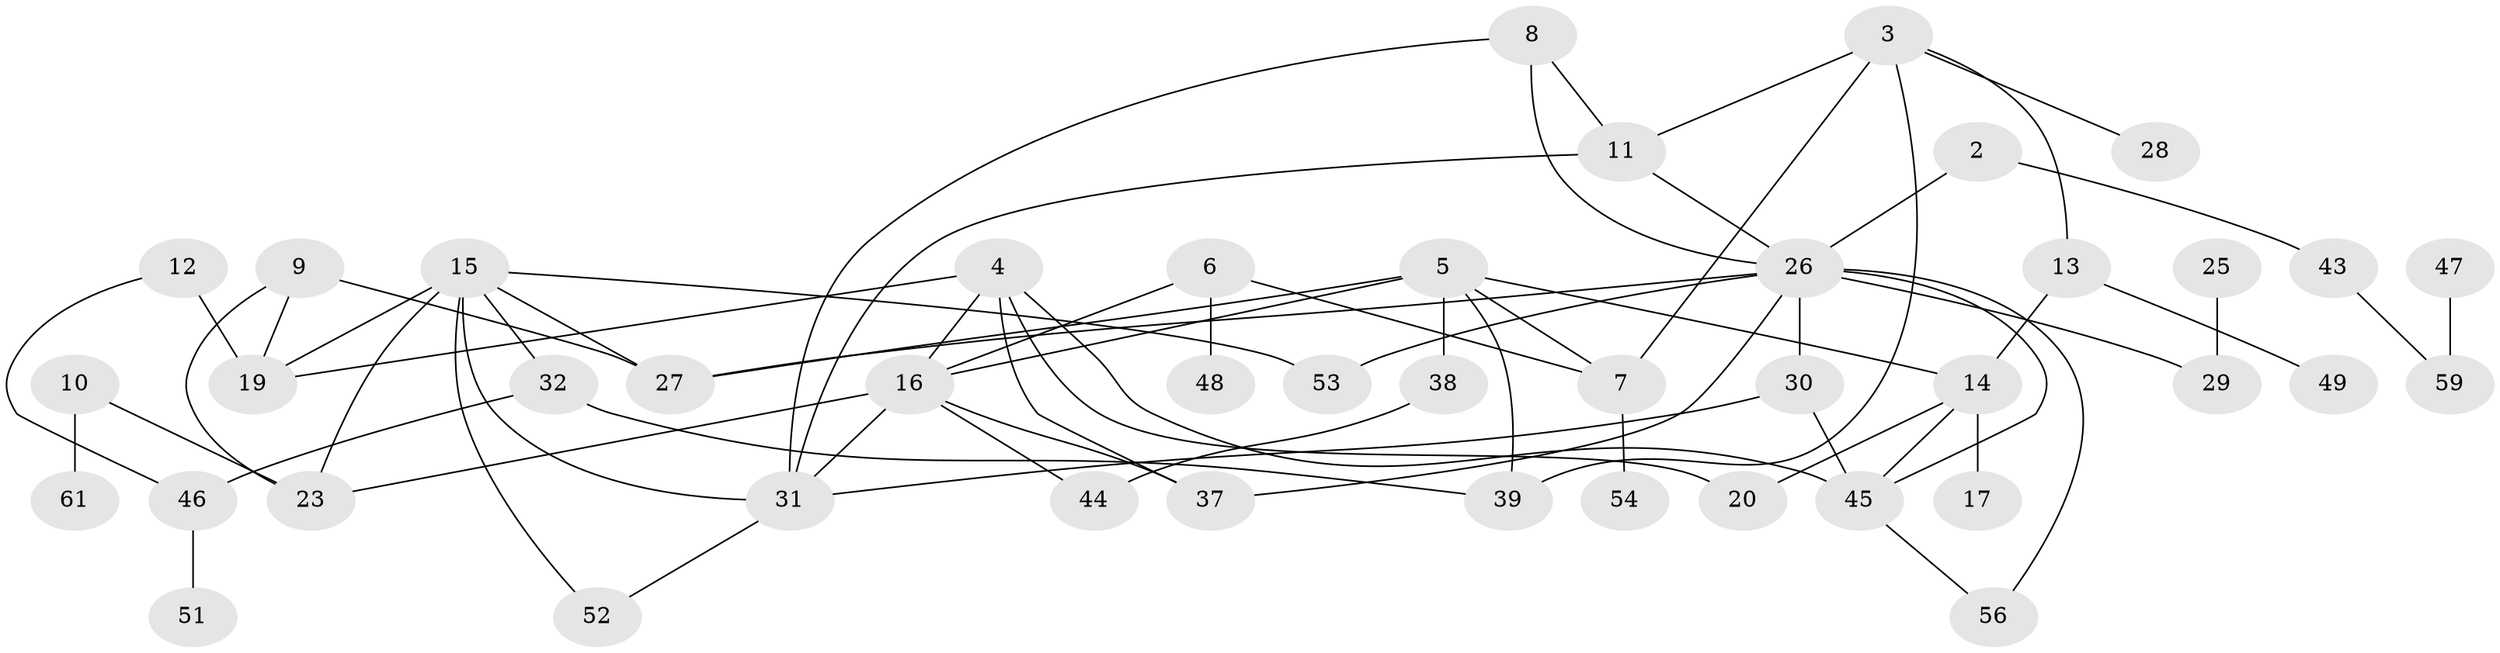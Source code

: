 // original degree distribution, {0: 0.0967741935483871, 2: 0.24193548387096775, 4: 0.12903225806451613, 5: 0.04838709677419355, 6: 0.016129032258064516, 3: 0.18548387096774194, 1: 0.28225806451612906}
// Generated by graph-tools (version 1.1) at 2025/33/03/09/25 02:33:22]
// undirected, 44 vertices, 68 edges
graph export_dot {
graph [start="1"]
  node [color=gray90,style=filled];
  2;
  3;
  4;
  5;
  6;
  7;
  8;
  9;
  10;
  11;
  12;
  13;
  14;
  15;
  16;
  17;
  19;
  20;
  23;
  25;
  26;
  27;
  28;
  29;
  30;
  31;
  32;
  37;
  38;
  39;
  43;
  44;
  45;
  46;
  47;
  48;
  49;
  51;
  52;
  53;
  54;
  56;
  59;
  61;
  2 -- 26 [weight=1.0];
  2 -- 43 [weight=1.0];
  3 -- 7 [weight=1.0];
  3 -- 11 [weight=1.0];
  3 -- 13 [weight=1.0];
  3 -- 28 [weight=1.0];
  3 -- 39 [weight=1.0];
  4 -- 16 [weight=1.0];
  4 -- 19 [weight=2.0];
  4 -- 20 [weight=1.0];
  4 -- 37 [weight=1.0];
  4 -- 45 [weight=2.0];
  5 -- 7 [weight=1.0];
  5 -- 14 [weight=1.0];
  5 -- 16 [weight=2.0];
  5 -- 27 [weight=1.0];
  5 -- 38 [weight=1.0];
  5 -- 39 [weight=1.0];
  6 -- 7 [weight=1.0];
  6 -- 16 [weight=1.0];
  6 -- 48 [weight=1.0];
  7 -- 54 [weight=1.0];
  8 -- 11 [weight=1.0];
  8 -- 26 [weight=1.0];
  8 -- 31 [weight=1.0];
  9 -- 19 [weight=1.0];
  9 -- 23 [weight=1.0];
  9 -- 27 [weight=1.0];
  10 -- 23 [weight=1.0];
  10 -- 61 [weight=1.0];
  11 -- 26 [weight=1.0];
  11 -- 31 [weight=1.0];
  12 -- 19 [weight=2.0];
  12 -- 46 [weight=1.0];
  13 -- 14 [weight=1.0];
  13 -- 49 [weight=1.0];
  14 -- 17 [weight=1.0];
  14 -- 20 [weight=1.0];
  14 -- 45 [weight=1.0];
  15 -- 19 [weight=1.0];
  15 -- 23 [weight=1.0];
  15 -- 27 [weight=1.0];
  15 -- 31 [weight=1.0];
  15 -- 32 [weight=1.0];
  15 -- 52 [weight=1.0];
  15 -- 53 [weight=1.0];
  16 -- 23 [weight=1.0];
  16 -- 31 [weight=1.0];
  16 -- 37 [weight=1.0];
  16 -- 44 [weight=1.0];
  25 -- 29 [weight=1.0];
  26 -- 27 [weight=1.0];
  26 -- 29 [weight=1.0];
  26 -- 30 [weight=1.0];
  26 -- 37 [weight=1.0];
  26 -- 45 [weight=1.0];
  26 -- 53 [weight=1.0];
  26 -- 56 [weight=1.0];
  30 -- 31 [weight=1.0];
  30 -- 45 [weight=1.0];
  31 -- 52 [weight=1.0];
  32 -- 39 [weight=1.0];
  32 -- 46 [weight=1.0];
  38 -- 44 [weight=2.0];
  43 -- 59 [weight=1.0];
  45 -- 56 [weight=1.0];
  46 -- 51 [weight=1.0];
  47 -- 59 [weight=1.0];
}
